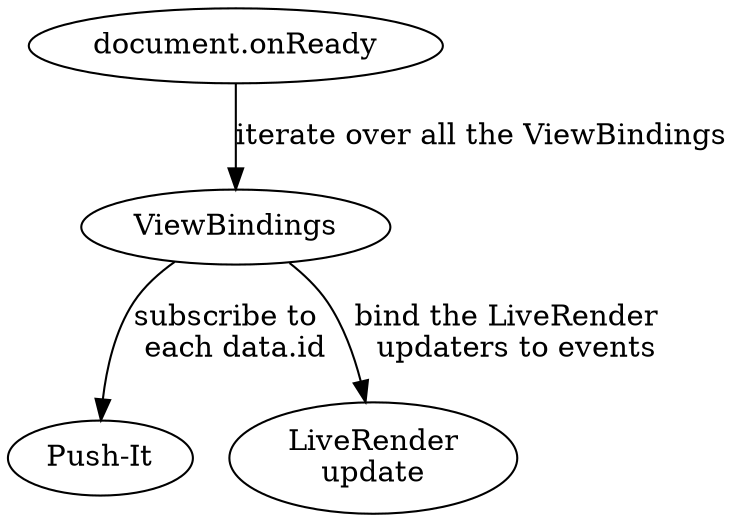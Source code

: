 digraph page_render{
  or[label="document.onReady"]
  hub[label="ViewBindings"]
  pi[label="Push-It"]
  handlers[label="LiveRender\nupdate"]
  
  or -> hub [label="iterate over all the ViewBindings"]
  hub -> pi [label="subscribe to \n each data.id"]
  hub -> handlers [label="bind the LiveRender \n updaters to events"]
}
